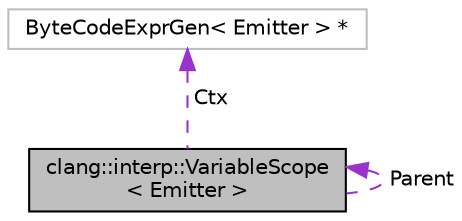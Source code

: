 digraph "clang::interp::VariableScope&lt; Emitter &gt;"
{
 // LATEX_PDF_SIZE
  bgcolor="transparent";
  edge [fontname="Helvetica",fontsize="10",labelfontname="Helvetica",labelfontsize="10"];
  node [fontname="Helvetica",fontsize="10",shape=record];
  Node1 [label="clang::interp::VariableScope\l\< Emitter \>",height=0.2,width=0.4,color="black", fillcolor="grey75", style="filled", fontcolor="black",tooltip="Scope chain managing the variable lifetimes."];
  Node2 -> Node1 [dir="back",color="darkorchid3",fontsize="10",style="dashed",label=" Ctx" ,fontname="Helvetica"];
  Node2 [label="ByteCodeExprGen\< Emitter \> *",height=0.2,width=0.4,color="grey75",tooltip=" "];
  Node1 -> Node1 [dir="back",color="darkorchid3",fontsize="10",style="dashed",label=" Parent" ,fontname="Helvetica"];
}
